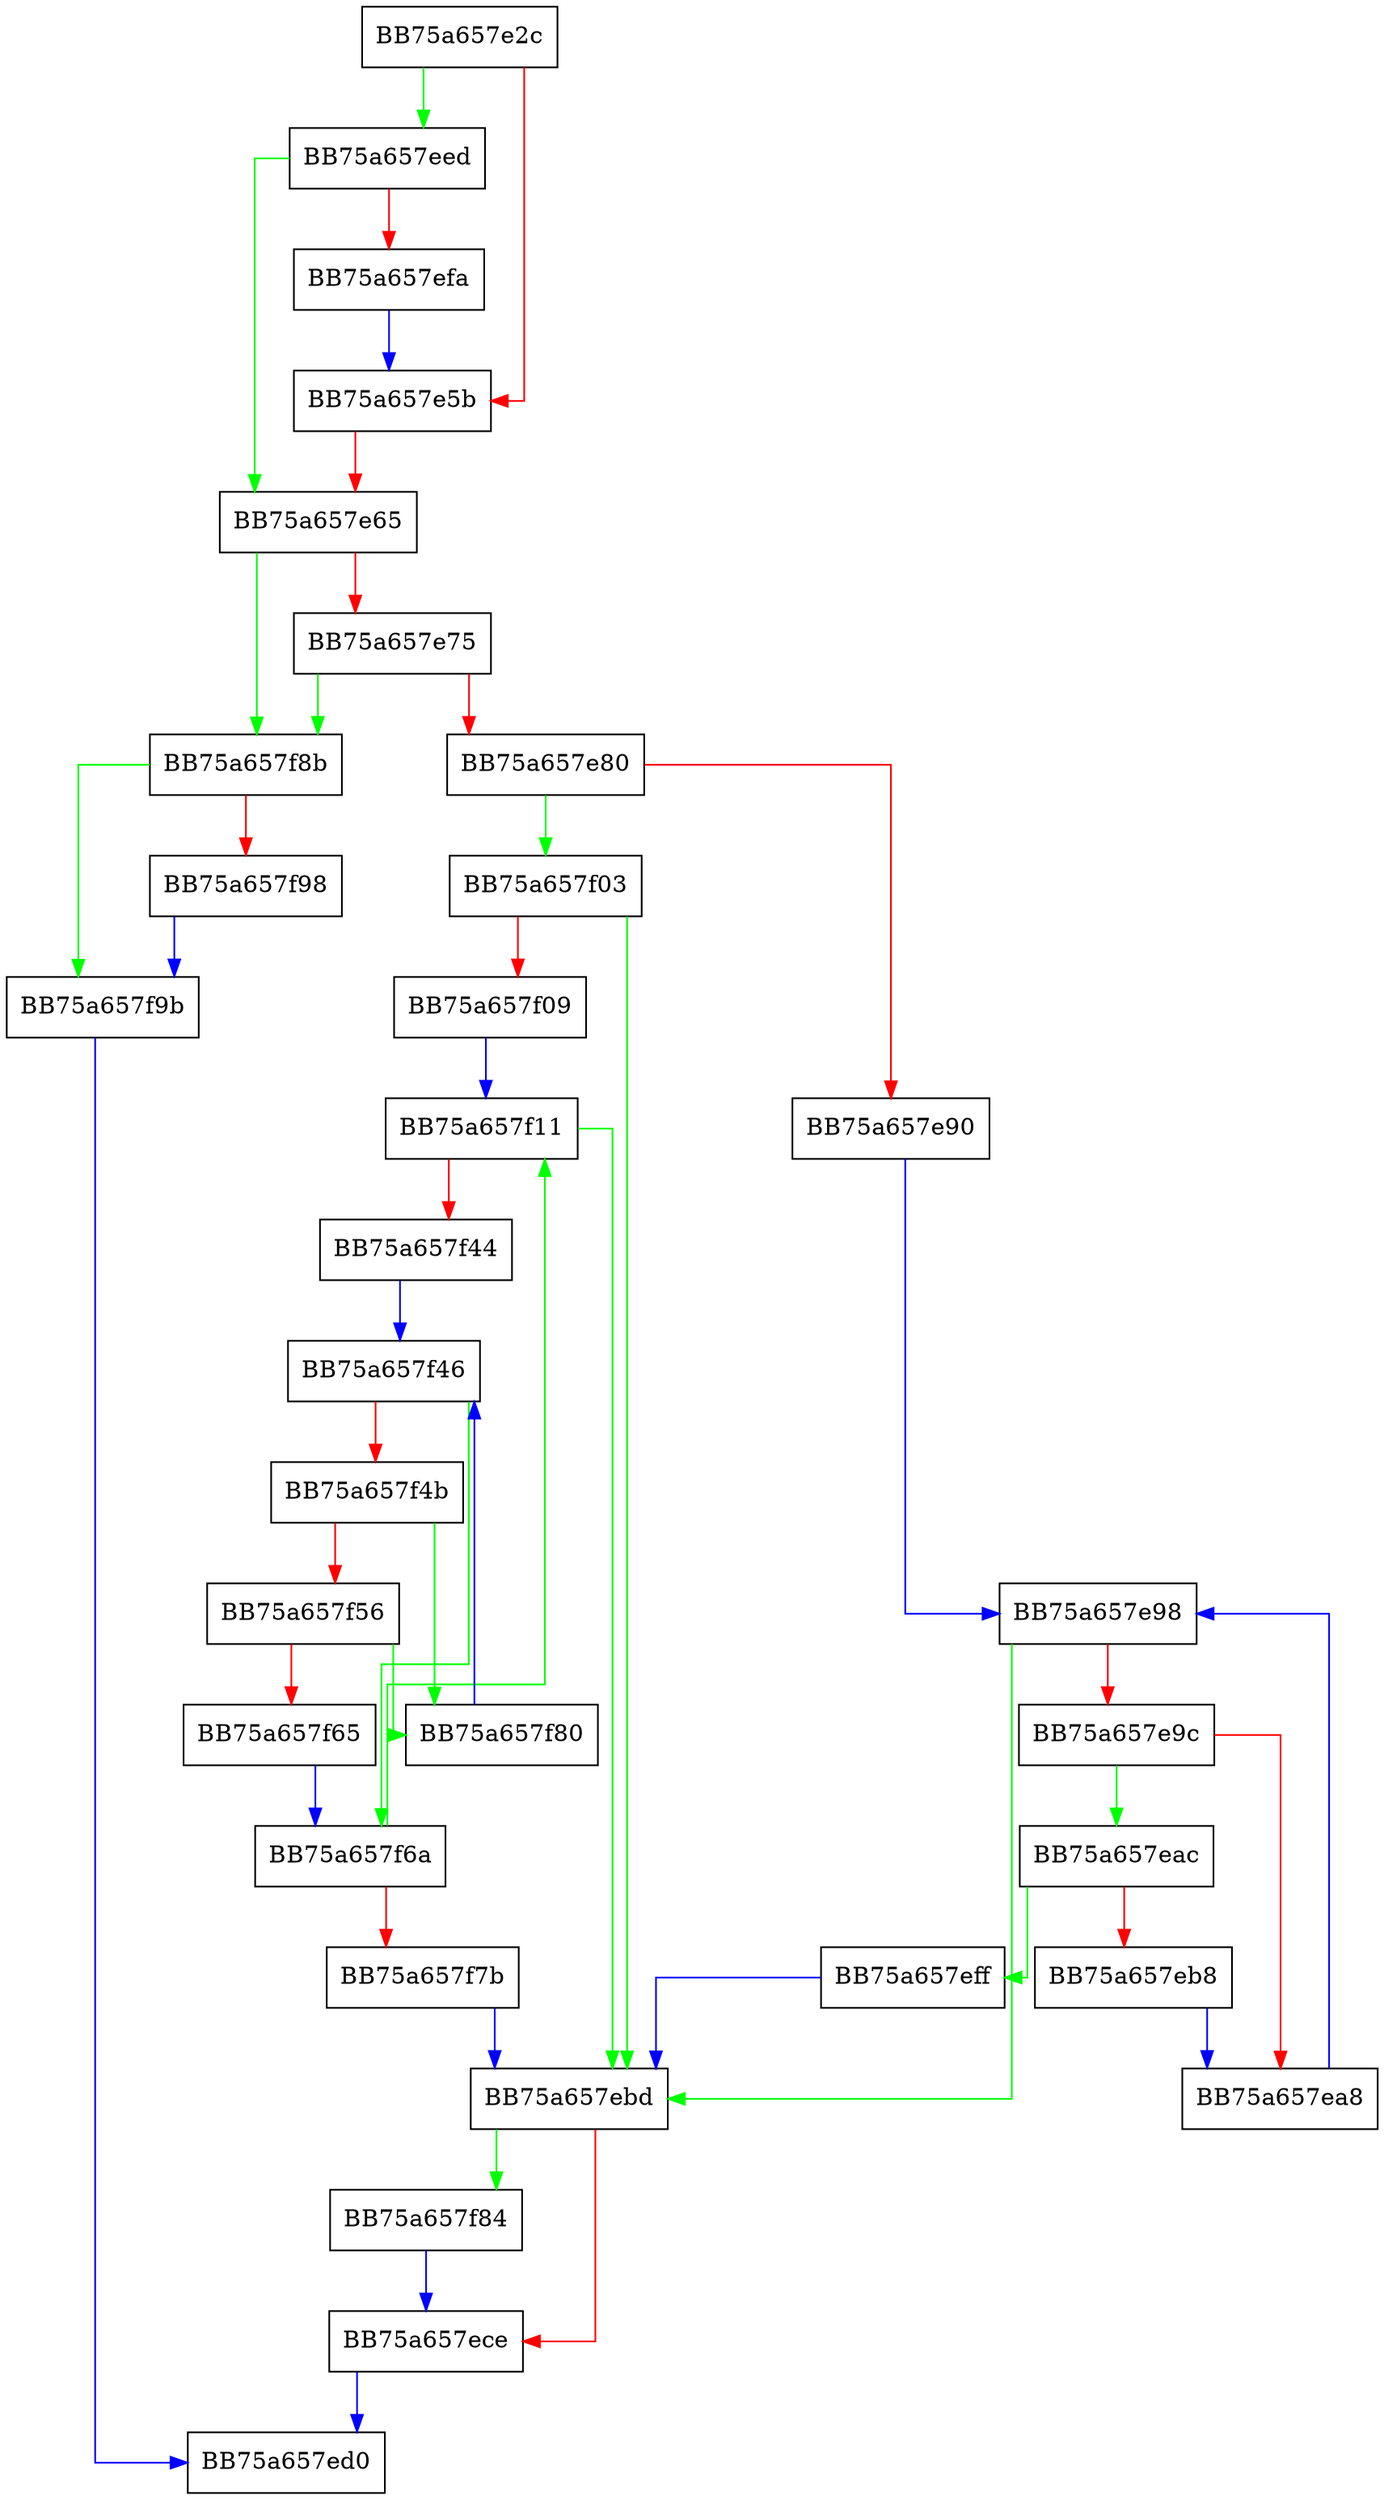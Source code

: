 digraph find_bytes {
  node [shape="box"];
  graph [splines=ortho];
  BB75a657e2c -> BB75a657eed [color="green"];
  BB75a657e2c -> BB75a657e5b [color="red"];
  BB75a657e5b -> BB75a657e65 [color="red"];
  BB75a657e65 -> BB75a657f8b [color="green"];
  BB75a657e65 -> BB75a657e75 [color="red"];
  BB75a657e75 -> BB75a657f8b [color="green"];
  BB75a657e75 -> BB75a657e80 [color="red"];
  BB75a657e80 -> BB75a657f03 [color="green"];
  BB75a657e80 -> BB75a657e90 [color="red"];
  BB75a657e90 -> BB75a657e98 [color="blue"];
  BB75a657e98 -> BB75a657ebd [color="green"];
  BB75a657e98 -> BB75a657e9c [color="red"];
  BB75a657e9c -> BB75a657eac [color="green"];
  BB75a657e9c -> BB75a657ea8 [color="red"];
  BB75a657ea8 -> BB75a657e98 [color="blue"];
  BB75a657eac -> BB75a657eff [color="green"];
  BB75a657eac -> BB75a657eb8 [color="red"];
  BB75a657eb8 -> BB75a657ea8 [color="blue"];
  BB75a657ebd -> BB75a657f84 [color="green"];
  BB75a657ebd -> BB75a657ece [color="red"];
  BB75a657ece -> BB75a657ed0 [color="blue"];
  BB75a657eed -> BB75a657e65 [color="green"];
  BB75a657eed -> BB75a657efa [color="red"];
  BB75a657efa -> BB75a657e5b [color="blue"];
  BB75a657eff -> BB75a657ebd [color="blue"];
  BB75a657f03 -> BB75a657ebd [color="green"];
  BB75a657f03 -> BB75a657f09 [color="red"];
  BB75a657f09 -> BB75a657f11 [color="blue"];
  BB75a657f11 -> BB75a657ebd [color="green"];
  BB75a657f11 -> BB75a657f44 [color="red"];
  BB75a657f44 -> BB75a657f46 [color="blue"];
  BB75a657f46 -> BB75a657f6a [color="green"];
  BB75a657f46 -> BB75a657f4b [color="red"];
  BB75a657f4b -> BB75a657f80 [color="green"];
  BB75a657f4b -> BB75a657f56 [color="red"];
  BB75a657f56 -> BB75a657f80 [color="green"];
  BB75a657f56 -> BB75a657f65 [color="red"];
  BB75a657f65 -> BB75a657f6a [color="blue"];
  BB75a657f6a -> BB75a657f11 [color="green"];
  BB75a657f6a -> BB75a657f7b [color="red"];
  BB75a657f7b -> BB75a657ebd [color="blue"];
  BB75a657f80 -> BB75a657f46 [color="blue"];
  BB75a657f84 -> BB75a657ece [color="blue"];
  BB75a657f8b -> BB75a657f9b [color="green"];
  BB75a657f8b -> BB75a657f98 [color="red"];
  BB75a657f98 -> BB75a657f9b [color="blue"];
  BB75a657f9b -> BB75a657ed0 [color="blue"];
}